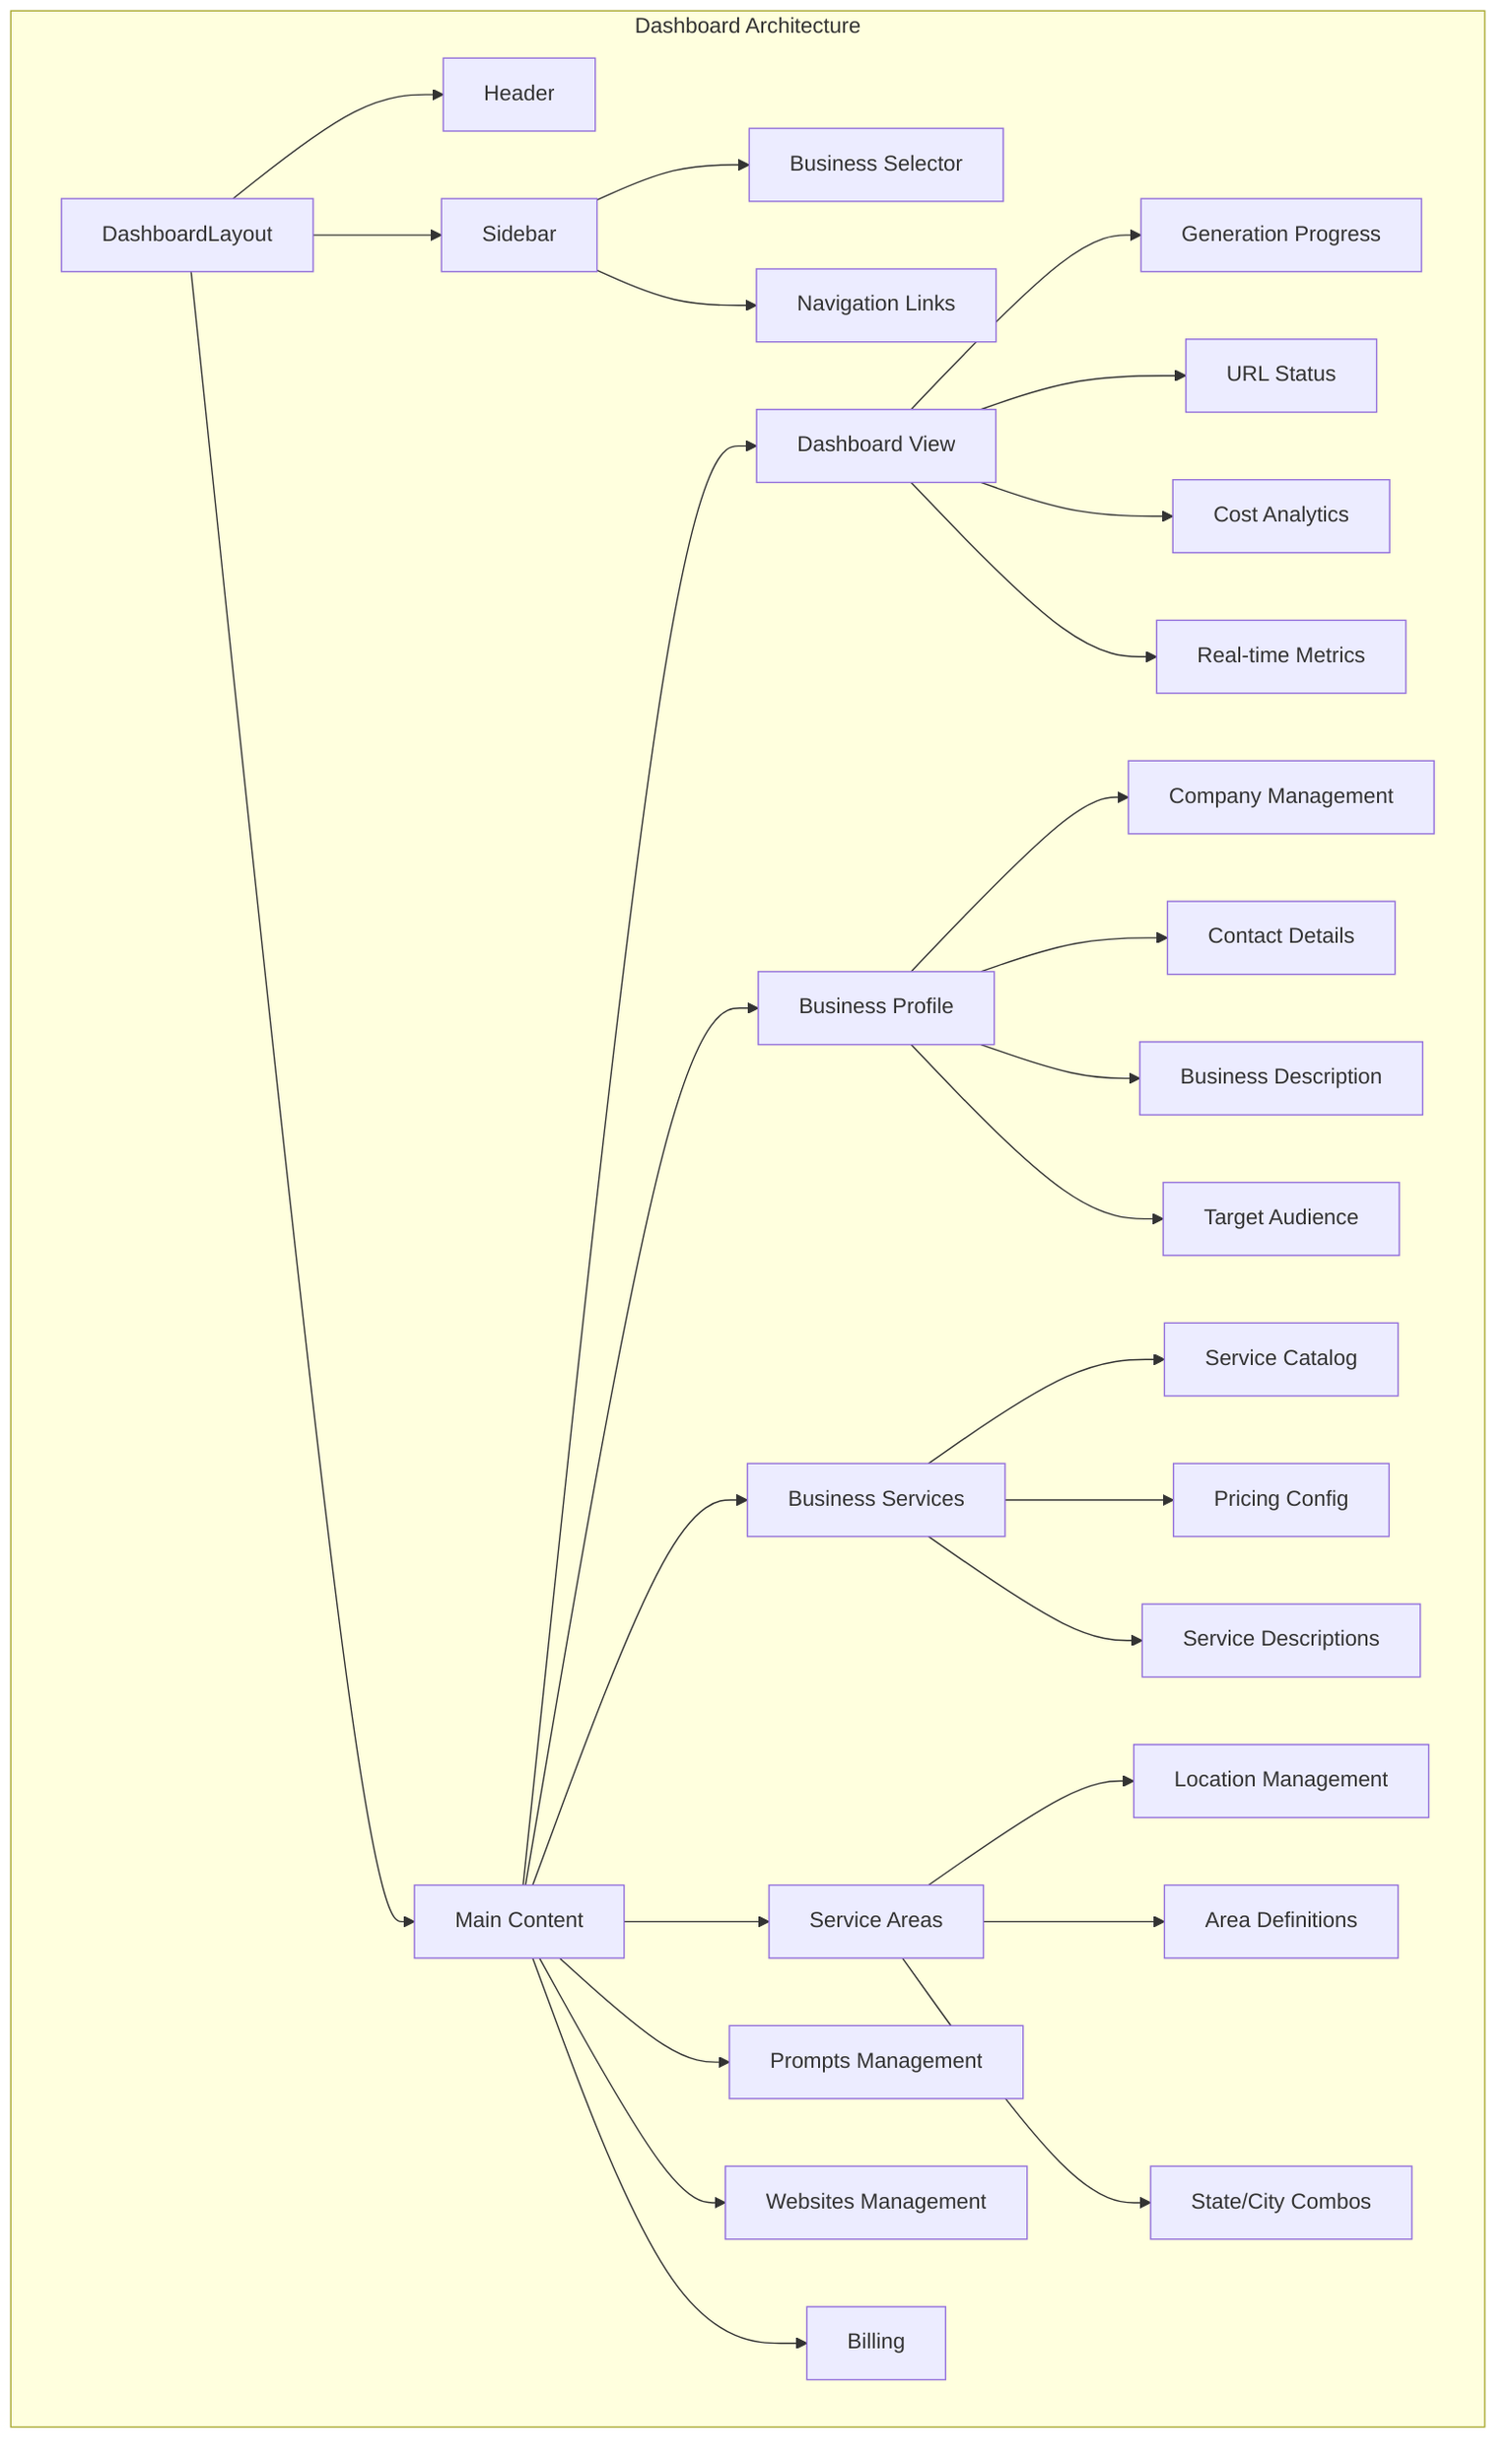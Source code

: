 flowchart TD
    subgraph "Dashboard Architecture"
        DL[DashboardLayout] --> Header
        DL --> Sidebar
        DL --> MC[Main Content]

        Sidebar --> BS[Business Selector]
        Sidebar --> NL[Navigation Links]

        MC --> DV[Dashboard View]
        MC --> BP[Business Profile]
        MC --> BSV[Business Services]
        MC --> SA[Service Areas]
        MC --> PM[Prompts Management]
        MC --> WM[Websites Management]
        MC --> BL[Billing]

        DV --> GP[Generation Progress]
        DV --> US[URL Status]
        DV --> CA[Cost Analytics]
        DV --> RT[Real-time Metrics]

        BP --> CM[Company Management]
        BP --> CD[Contact Details]
        BP --> BD[Business Description]
        BP --> TA[Target Audience]

        BSV --> SC[Service Catalog]
        BSV --> PC[Pricing Config]
        BSV --> SD[Service Descriptions]

        SA --> LM[Location Management]
        SA --> AD[Area Definitions]
        SA --> SC2[State/City Combos]
    end